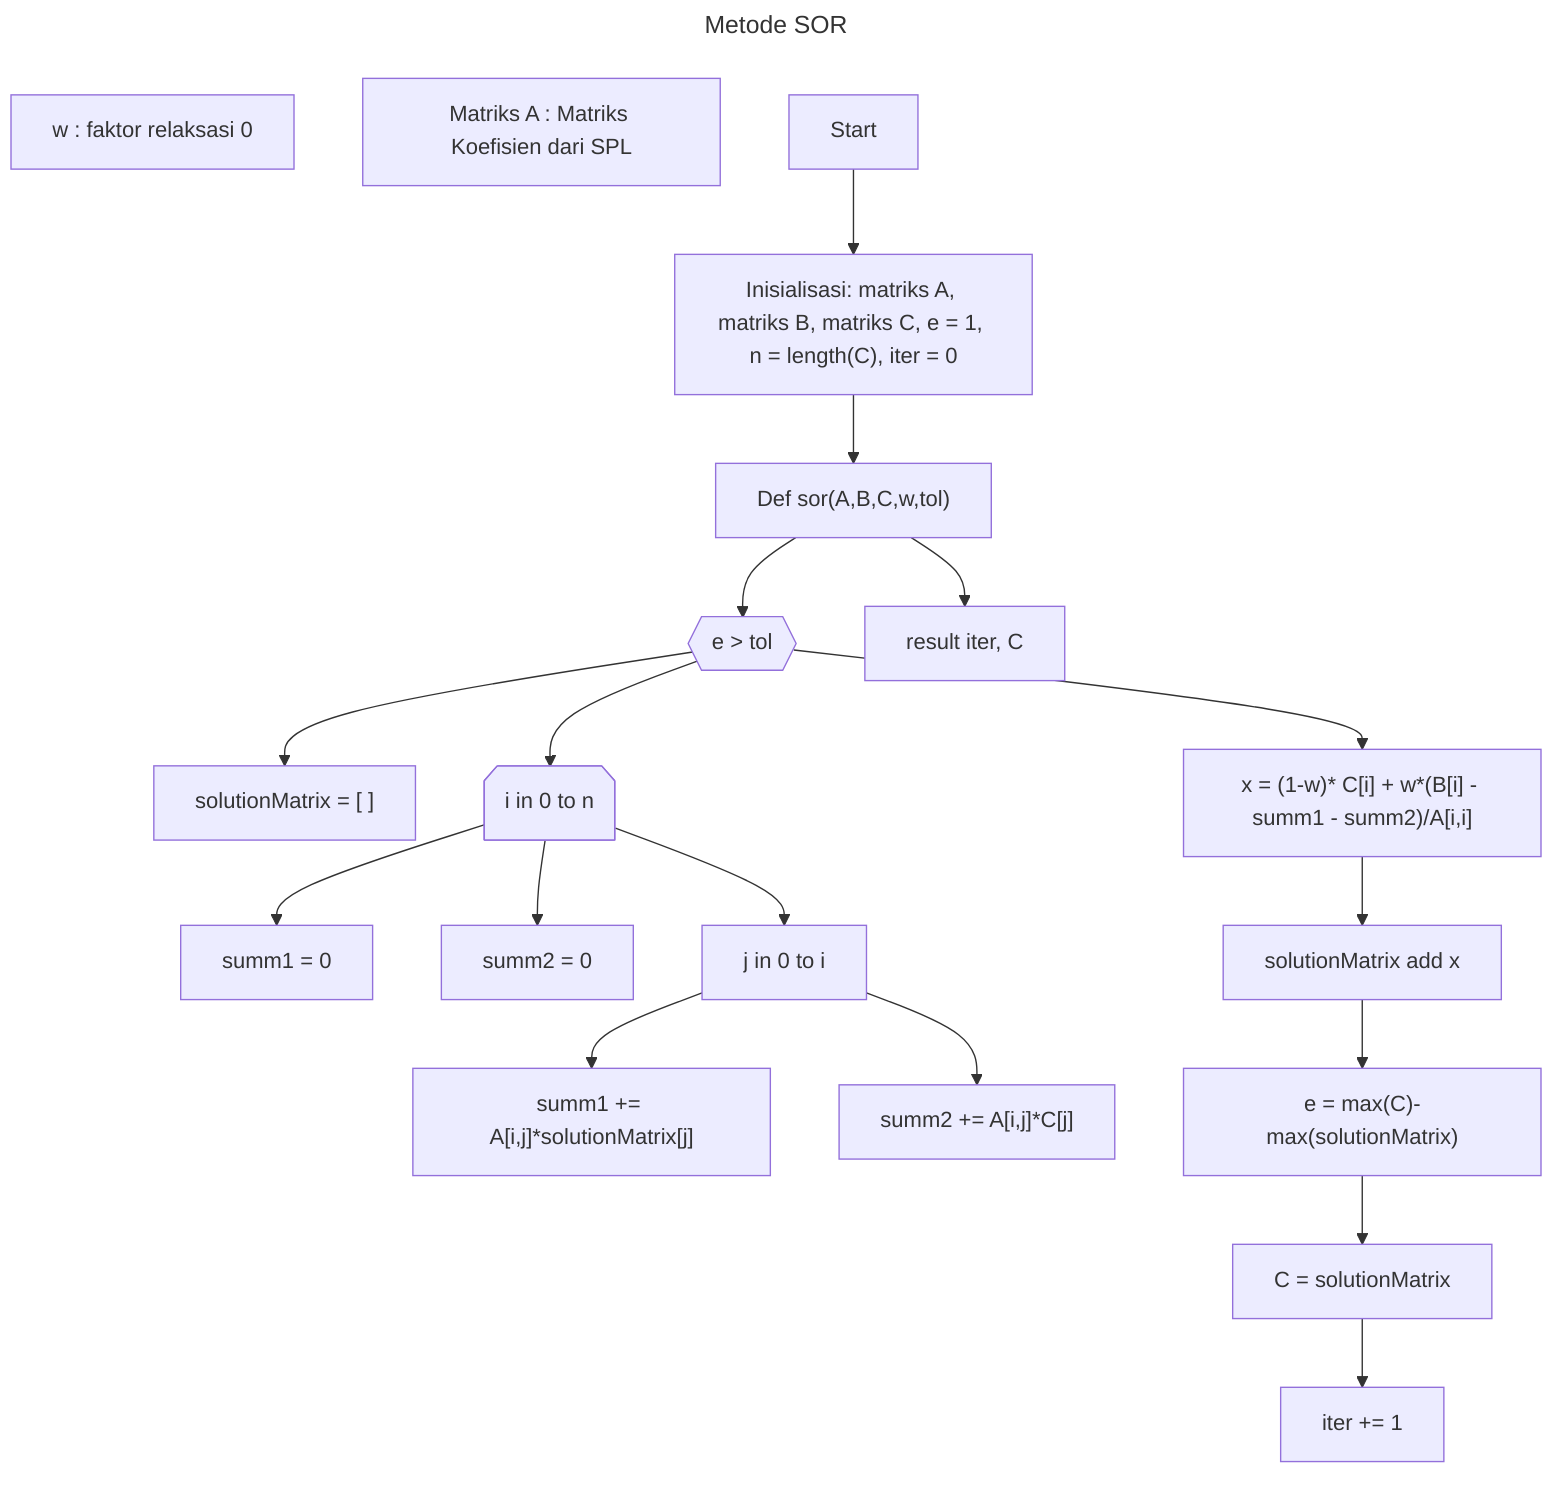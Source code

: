 ---
title: Metode SOR
---

flowchart TD;
    Z["w : faktor relaksasi 0<w<2"]
    ZZ["Matriks A : Matriks Koefisien dari SPL"]

    A[Start] --> B["Inisialisasi: matriks A, matriks B, matriks C, e = 1, n = length(C), iter = 0"] 
    B --> X["Def sor(A,B,C,w,tol)"]
    X --> C{{"e > tol"}}
    C --> D["solutionMatrix = [ ]"]
    C --> E@{shape: notch-pent, label: "i in 0 to n"}
    E --> F["summ1 = 0"]
    E --> G["summ2 = 0"]
    E --> H["j in 0 to i"]
    H --> I["summ1 += A[i,j]*solutionMatrix[j]"]
    H --> K["summ2 += A[i,j]*C[j]"]
    C --> L["x = (1-w)* C[i] + w*(B[i] - summ1 - summ2)/A[i,i]"]
    L --> M["solutionMatrix add x"]
    M --> N["e = max(C)-max(solutionMatrix)"]
    N --> P["C = solutionMatrix"]
    P --> Q["iter += 1"]
    X --> R["result iter, C"]